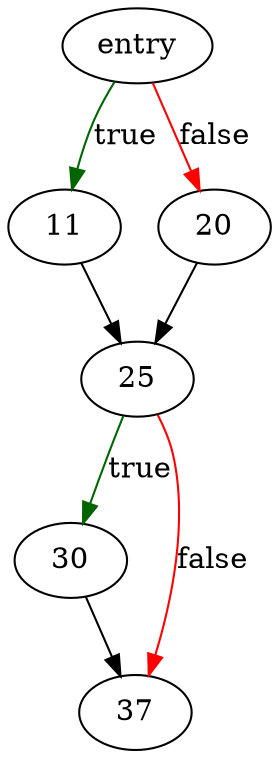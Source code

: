 digraph "pcache1FreePage" {
	// Node definitions.
	1 [label=entry];
	11;
	20;
	25;
	30;
	37;

	// Edge definitions.
	1 -> 11 [
		color=darkgreen
		label=true
	];
	1 -> 20 [
		color=red
		label=false
	];
	11 -> 25;
	20 -> 25;
	25 -> 30 [
		color=darkgreen
		label=true
	];
	25 -> 37 [
		color=red
		label=false
	];
	30 -> 37;
}